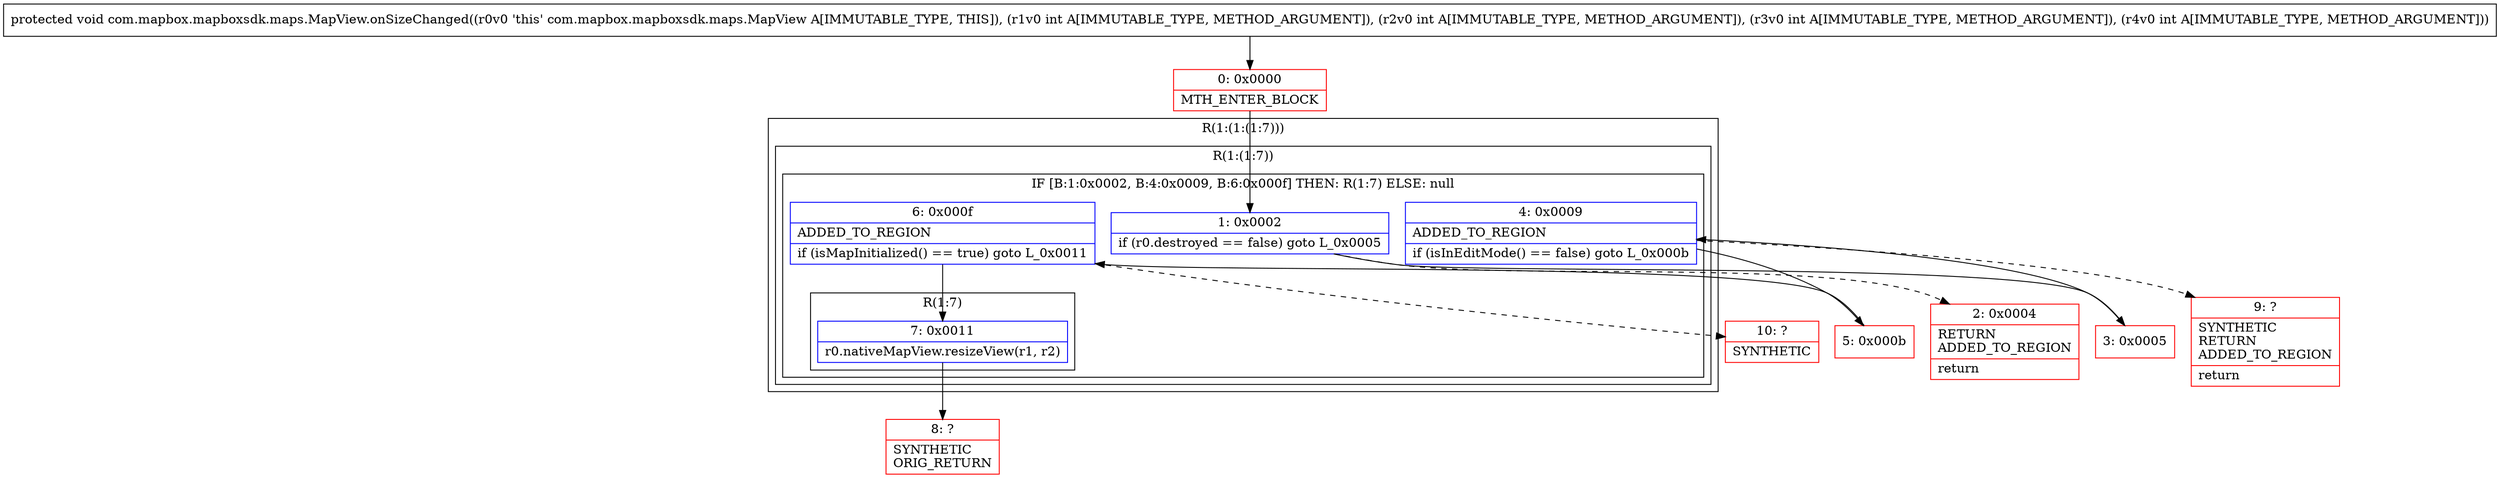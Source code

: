 digraph "CFG forcom.mapbox.mapboxsdk.maps.MapView.onSizeChanged(IIII)V" {
subgraph cluster_Region_152435546 {
label = "R(1:(1:(1:7)))";
node [shape=record,color=blue];
subgraph cluster_Region_1850582109 {
label = "R(1:(1:7))";
node [shape=record,color=blue];
subgraph cluster_IfRegion_142669942 {
label = "IF [B:1:0x0002, B:4:0x0009, B:6:0x000f] THEN: R(1:7) ELSE: null";
node [shape=record,color=blue];
Node_1 [shape=record,label="{1\:\ 0x0002|if (r0.destroyed == false) goto L_0x0005\l}"];
Node_4 [shape=record,label="{4\:\ 0x0009|ADDED_TO_REGION\l|if (isInEditMode() == false) goto L_0x000b\l}"];
Node_6 [shape=record,label="{6\:\ 0x000f|ADDED_TO_REGION\l|if (isMapInitialized() == true) goto L_0x0011\l}"];
subgraph cluster_Region_1873247564 {
label = "R(1:7)";
node [shape=record,color=blue];
Node_7 [shape=record,label="{7\:\ 0x0011|r0.nativeMapView.resizeView(r1, r2)\l}"];
}
}
}
}
Node_0 [shape=record,color=red,label="{0\:\ 0x0000|MTH_ENTER_BLOCK\l}"];
Node_2 [shape=record,color=red,label="{2\:\ 0x0004|RETURN\lADDED_TO_REGION\l|return\l}"];
Node_3 [shape=record,color=red,label="{3\:\ 0x0005}"];
Node_5 [shape=record,color=red,label="{5\:\ 0x000b}"];
Node_8 [shape=record,color=red,label="{8\:\ ?|SYNTHETIC\lORIG_RETURN\l}"];
Node_9 [shape=record,color=red,label="{9\:\ ?|SYNTHETIC\lRETURN\lADDED_TO_REGION\l|return\l}"];
Node_10 [shape=record,color=red,label="{10\:\ ?|SYNTHETIC\l}"];
MethodNode[shape=record,label="{protected void com.mapbox.mapboxsdk.maps.MapView.onSizeChanged((r0v0 'this' com.mapbox.mapboxsdk.maps.MapView A[IMMUTABLE_TYPE, THIS]), (r1v0 int A[IMMUTABLE_TYPE, METHOD_ARGUMENT]), (r2v0 int A[IMMUTABLE_TYPE, METHOD_ARGUMENT]), (r3v0 int A[IMMUTABLE_TYPE, METHOD_ARGUMENT]), (r4v0 int A[IMMUTABLE_TYPE, METHOD_ARGUMENT])) }"];
MethodNode -> Node_0;
Node_1 -> Node_2[style=dashed];
Node_1 -> Node_3;
Node_4 -> Node_5;
Node_4 -> Node_9[style=dashed];
Node_6 -> Node_7;
Node_6 -> Node_10[style=dashed];
Node_7 -> Node_8;
Node_0 -> Node_1;
Node_3 -> Node_4;
Node_5 -> Node_6;
}

